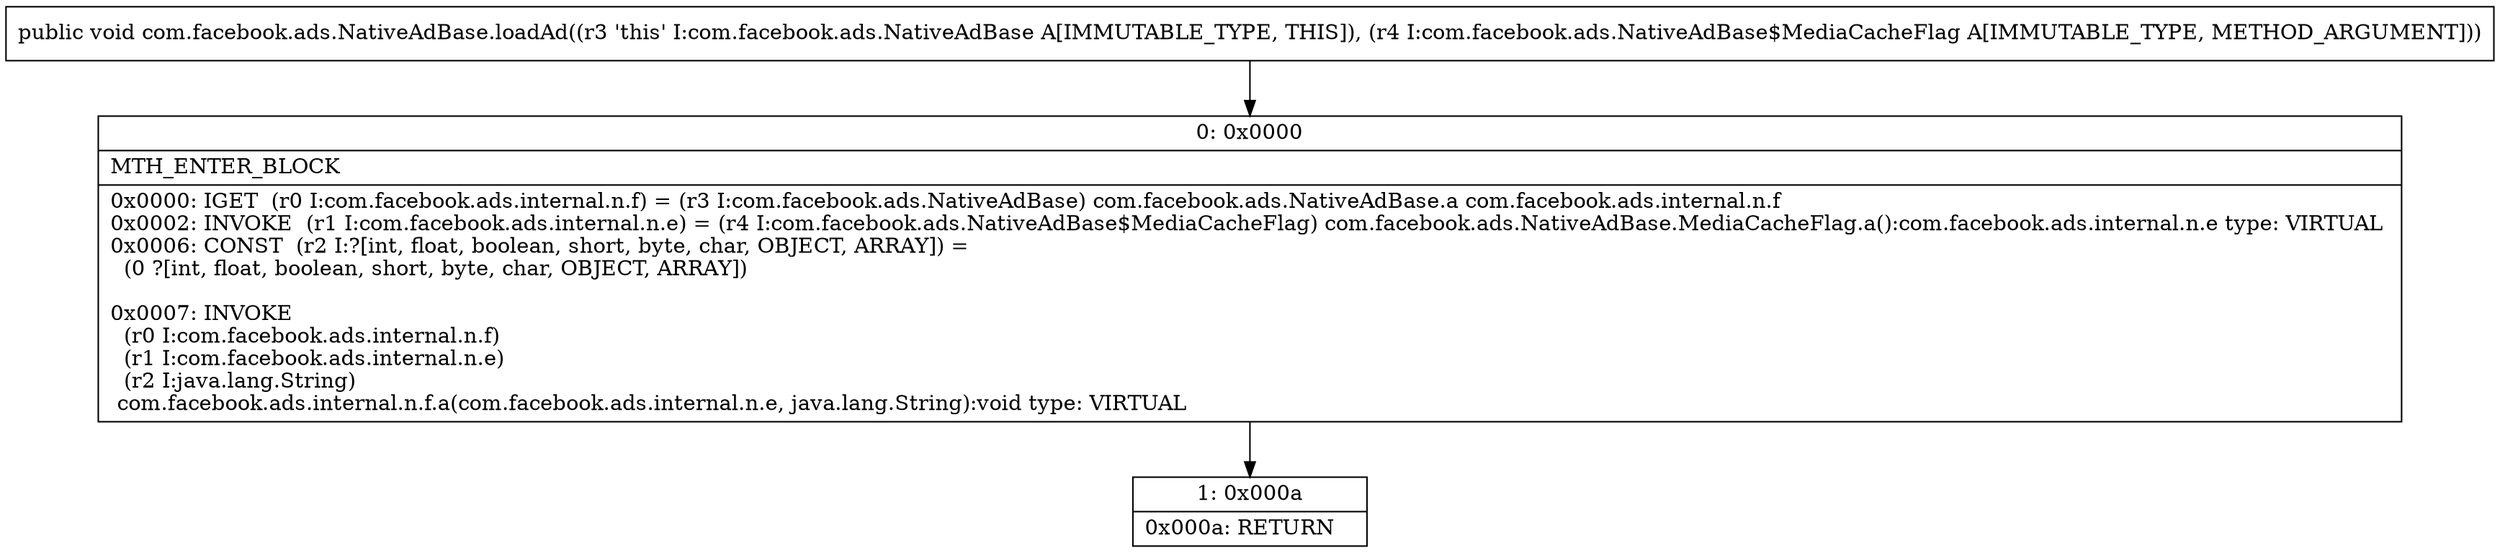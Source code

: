 digraph "CFG forcom.facebook.ads.NativeAdBase.loadAd(Lcom\/facebook\/ads\/NativeAdBase$MediaCacheFlag;)V" {
Node_0 [shape=record,label="{0\:\ 0x0000|MTH_ENTER_BLOCK\l|0x0000: IGET  (r0 I:com.facebook.ads.internal.n.f) = (r3 I:com.facebook.ads.NativeAdBase) com.facebook.ads.NativeAdBase.a com.facebook.ads.internal.n.f \l0x0002: INVOKE  (r1 I:com.facebook.ads.internal.n.e) = (r4 I:com.facebook.ads.NativeAdBase$MediaCacheFlag) com.facebook.ads.NativeAdBase.MediaCacheFlag.a():com.facebook.ads.internal.n.e type: VIRTUAL \l0x0006: CONST  (r2 I:?[int, float, boolean, short, byte, char, OBJECT, ARRAY]) = \l  (0 ?[int, float, boolean, short, byte, char, OBJECT, ARRAY])\l \l0x0007: INVOKE  \l  (r0 I:com.facebook.ads.internal.n.f)\l  (r1 I:com.facebook.ads.internal.n.e)\l  (r2 I:java.lang.String)\l com.facebook.ads.internal.n.f.a(com.facebook.ads.internal.n.e, java.lang.String):void type: VIRTUAL \l}"];
Node_1 [shape=record,label="{1\:\ 0x000a|0x000a: RETURN   \l}"];
MethodNode[shape=record,label="{public void com.facebook.ads.NativeAdBase.loadAd((r3 'this' I:com.facebook.ads.NativeAdBase A[IMMUTABLE_TYPE, THIS]), (r4 I:com.facebook.ads.NativeAdBase$MediaCacheFlag A[IMMUTABLE_TYPE, METHOD_ARGUMENT])) }"];
MethodNode -> Node_0;
Node_0 -> Node_1;
}

